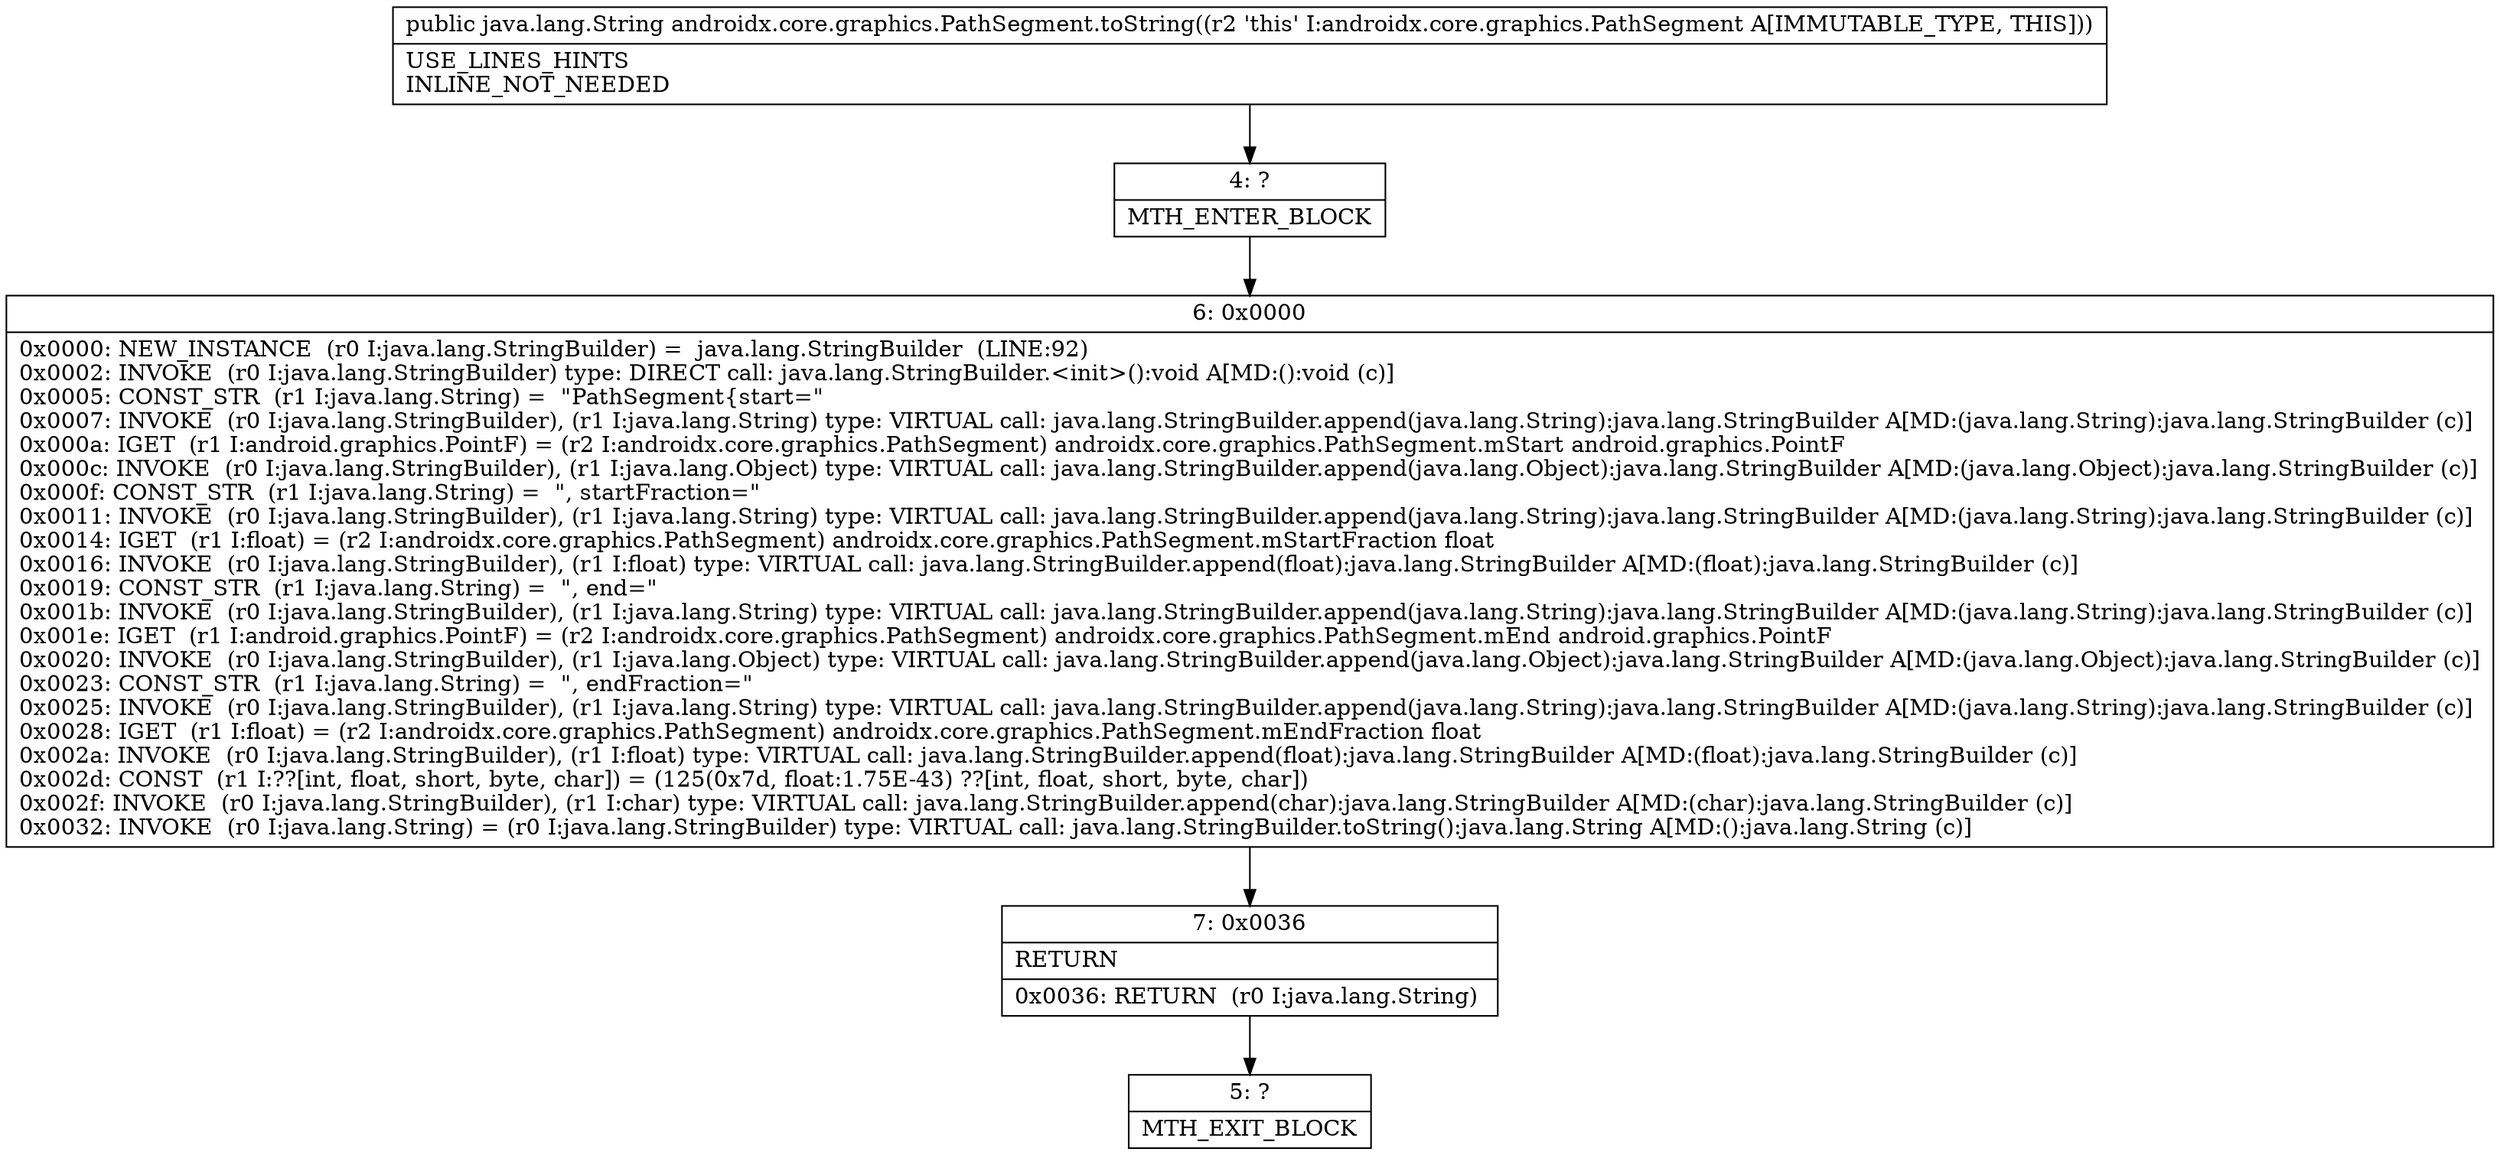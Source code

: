 digraph "CFG forandroidx.core.graphics.PathSegment.toString()Ljava\/lang\/String;" {
Node_4 [shape=record,label="{4\:\ ?|MTH_ENTER_BLOCK\l}"];
Node_6 [shape=record,label="{6\:\ 0x0000|0x0000: NEW_INSTANCE  (r0 I:java.lang.StringBuilder) =  java.lang.StringBuilder  (LINE:92)\l0x0002: INVOKE  (r0 I:java.lang.StringBuilder) type: DIRECT call: java.lang.StringBuilder.\<init\>():void A[MD:():void (c)]\l0x0005: CONST_STR  (r1 I:java.lang.String) =  \"PathSegment\{start=\" \l0x0007: INVOKE  (r0 I:java.lang.StringBuilder), (r1 I:java.lang.String) type: VIRTUAL call: java.lang.StringBuilder.append(java.lang.String):java.lang.StringBuilder A[MD:(java.lang.String):java.lang.StringBuilder (c)]\l0x000a: IGET  (r1 I:android.graphics.PointF) = (r2 I:androidx.core.graphics.PathSegment) androidx.core.graphics.PathSegment.mStart android.graphics.PointF \l0x000c: INVOKE  (r0 I:java.lang.StringBuilder), (r1 I:java.lang.Object) type: VIRTUAL call: java.lang.StringBuilder.append(java.lang.Object):java.lang.StringBuilder A[MD:(java.lang.Object):java.lang.StringBuilder (c)]\l0x000f: CONST_STR  (r1 I:java.lang.String) =  \", startFraction=\" \l0x0011: INVOKE  (r0 I:java.lang.StringBuilder), (r1 I:java.lang.String) type: VIRTUAL call: java.lang.StringBuilder.append(java.lang.String):java.lang.StringBuilder A[MD:(java.lang.String):java.lang.StringBuilder (c)]\l0x0014: IGET  (r1 I:float) = (r2 I:androidx.core.graphics.PathSegment) androidx.core.graphics.PathSegment.mStartFraction float \l0x0016: INVOKE  (r0 I:java.lang.StringBuilder), (r1 I:float) type: VIRTUAL call: java.lang.StringBuilder.append(float):java.lang.StringBuilder A[MD:(float):java.lang.StringBuilder (c)]\l0x0019: CONST_STR  (r1 I:java.lang.String) =  \", end=\" \l0x001b: INVOKE  (r0 I:java.lang.StringBuilder), (r1 I:java.lang.String) type: VIRTUAL call: java.lang.StringBuilder.append(java.lang.String):java.lang.StringBuilder A[MD:(java.lang.String):java.lang.StringBuilder (c)]\l0x001e: IGET  (r1 I:android.graphics.PointF) = (r2 I:androidx.core.graphics.PathSegment) androidx.core.graphics.PathSegment.mEnd android.graphics.PointF \l0x0020: INVOKE  (r0 I:java.lang.StringBuilder), (r1 I:java.lang.Object) type: VIRTUAL call: java.lang.StringBuilder.append(java.lang.Object):java.lang.StringBuilder A[MD:(java.lang.Object):java.lang.StringBuilder (c)]\l0x0023: CONST_STR  (r1 I:java.lang.String) =  \", endFraction=\" \l0x0025: INVOKE  (r0 I:java.lang.StringBuilder), (r1 I:java.lang.String) type: VIRTUAL call: java.lang.StringBuilder.append(java.lang.String):java.lang.StringBuilder A[MD:(java.lang.String):java.lang.StringBuilder (c)]\l0x0028: IGET  (r1 I:float) = (r2 I:androidx.core.graphics.PathSegment) androidx.core.graphics.PathSegment.mEndFraction float \l0x002a: INVOKE  (r0 I:java.lang.StringBuilder), (r1 I:float) type: VIRTUAL call: java.lang.StringBuilder.append(float):java.lang.StringBuilder A[MD:(float):java.lang.StringBuilder (c)]\l0x002d: CONST  (r1 I:??[int, float, short, byte, char]) = (125(0x7d, float:1.75E\-43) ??[int, float, short, byte, char]) \l0x002f: INVOKE  (r0 I:java.lang.StringBuilder), (r1 I:char) type: VIRTUAL call: java.lang.StringBuilder.append(char):java.lang.StringBuilder A[MD:(char):java.lang.StringBuilder (c)]\l0x0032: INVOKE  (r0 I:java.lang.String) = (r0 I:java.lang.StringBuilder) type: VIRTUAL call: java.lang.StringBuilder.toString():java.lang.String A[MD:():java.lang.String (c)]\l}"];
Node_7 [shape=record,label="{7\:\ 0x0036|RETURN\l|0x0036: RETURN  (r0 I:java.lang.String) \l}"];
Node_5 [shape=record,label="{5\:\ ?|MTH_EXIT_BLOCK\l}"];
MethodNode[shape=record,label="{public java.lang.String androidx.core.graphics.PathSegment.toString((r2 'this' I:androidx.core.graphics.PathSegment A[IMMUTABLE_TYPE, THIS]))  | USE_LINES_HINTS\lINLINE_NOT_NEEDED\l}"];
MethodNode -> Node_4;Node_4 -> Node_6;
Node_6 -> Node_7;
Node_7 -> Node_5;
}

